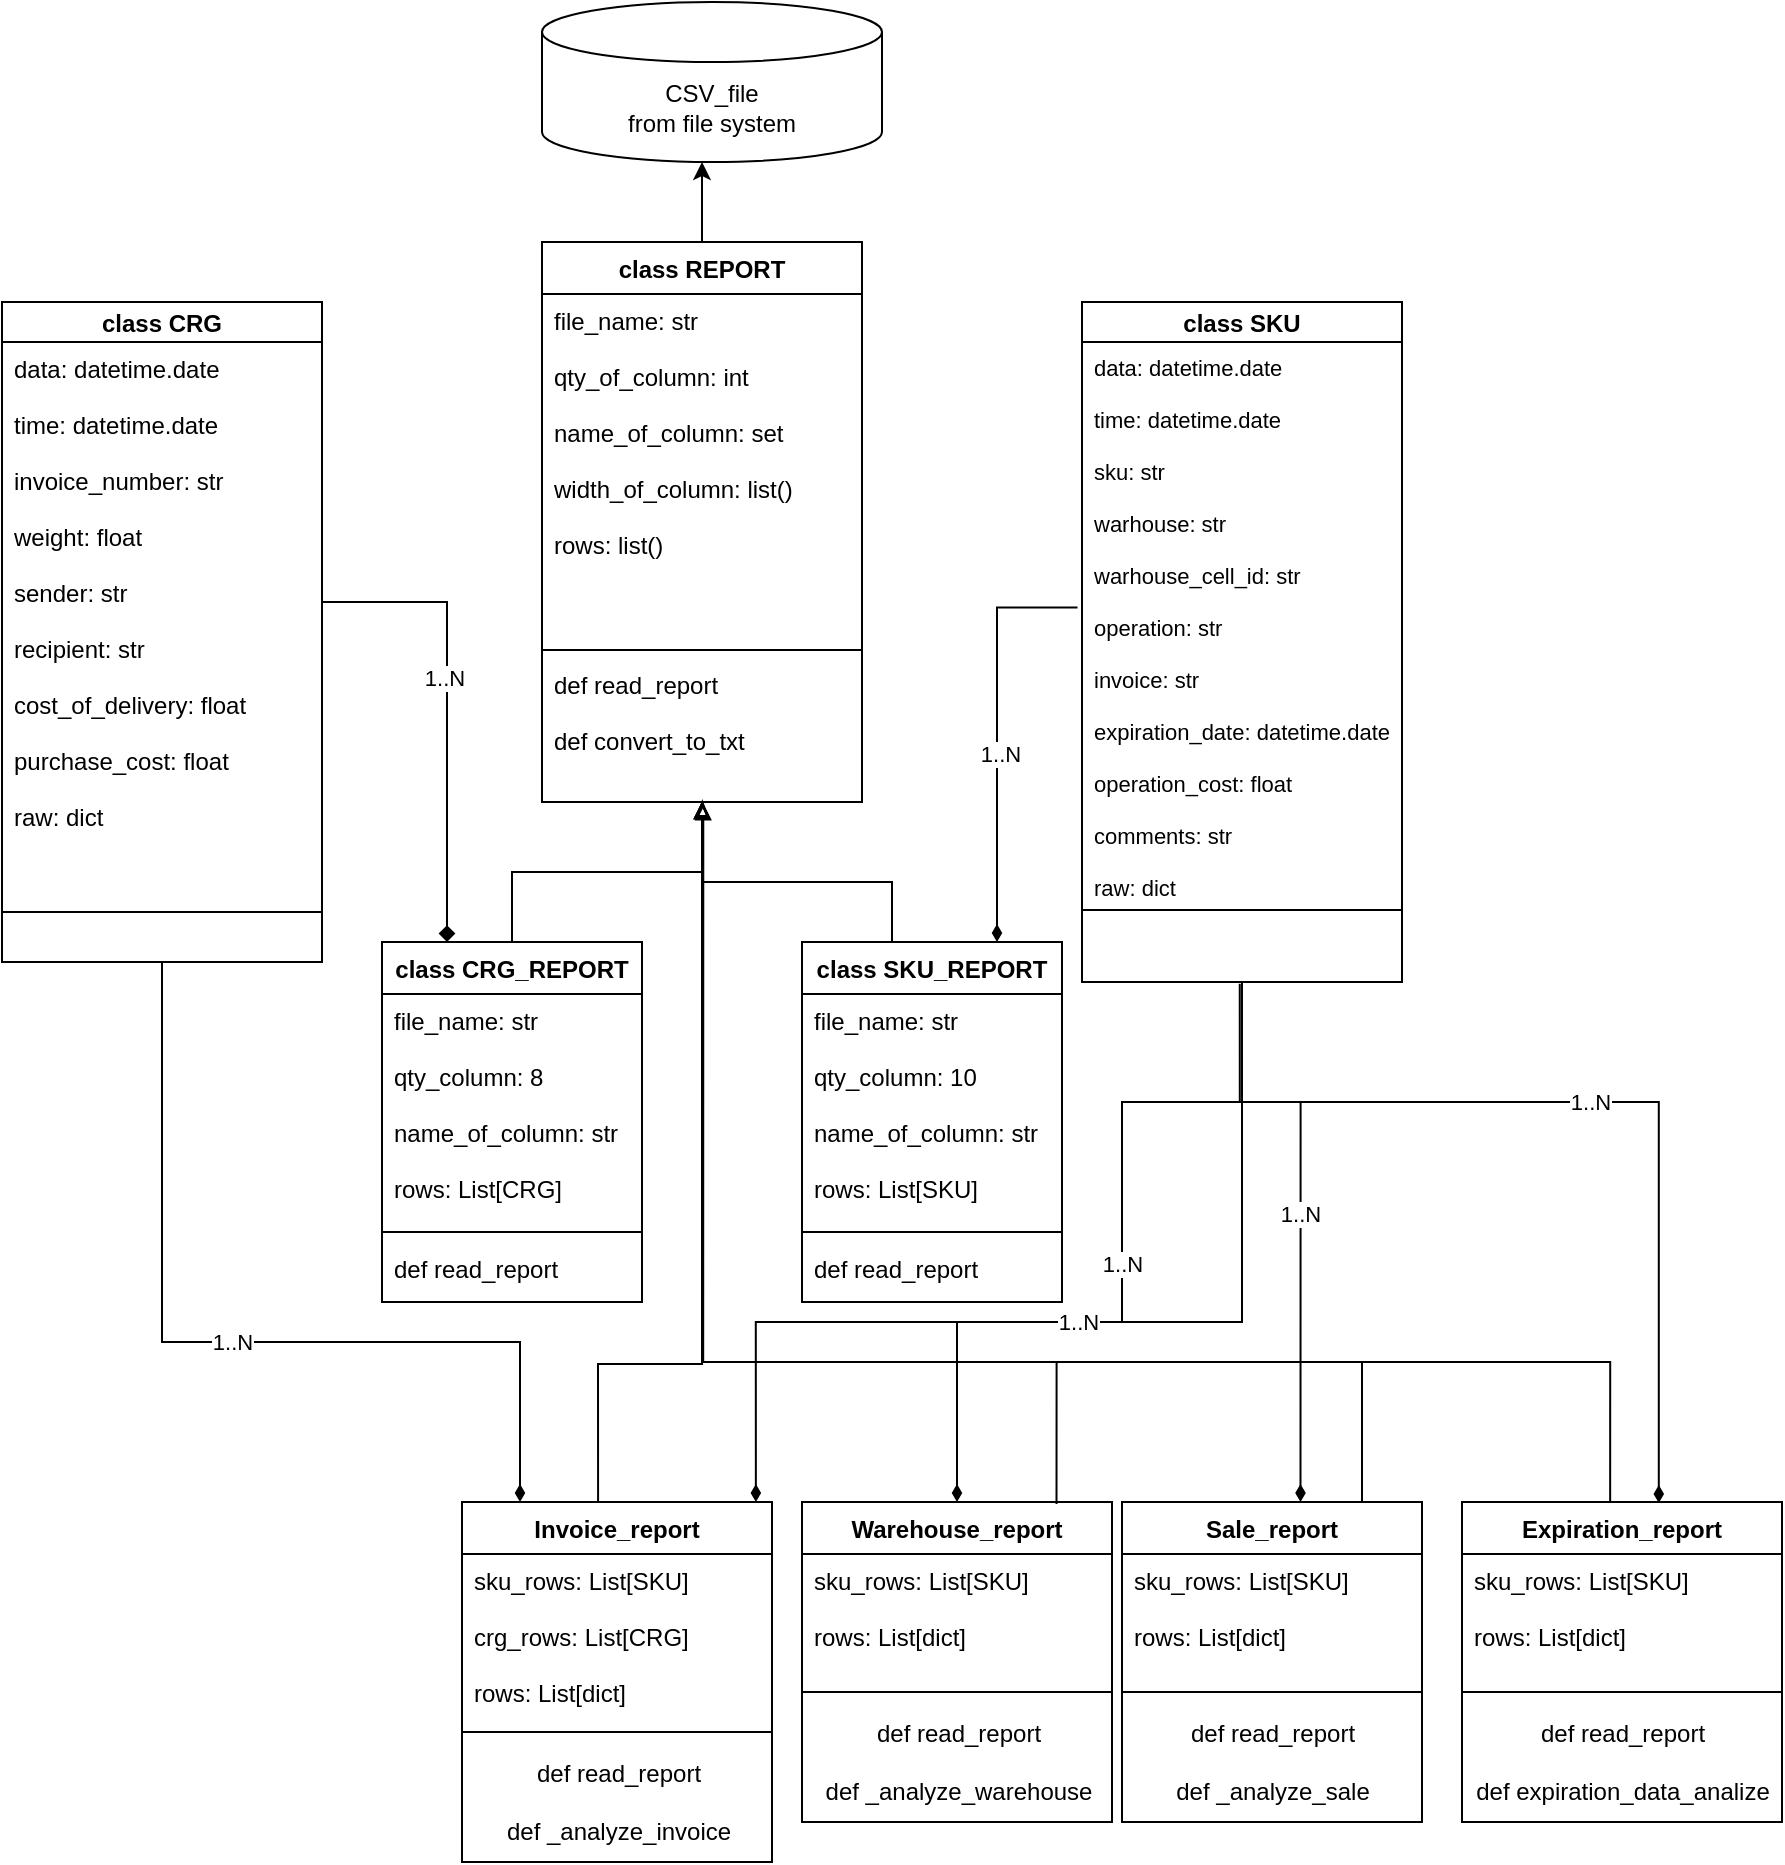 <mxfile version="21.2.8" type="device">
  <diagram name="Страница 1" id="DwSGsyGpDBdjHu7kA-wr">
    <mxGraphModel dx="2245" dy="820" grid="1" gridSize="10" guides="1" tooltips="1" connect="1" arrows="1" fold="1" page="1" pageScale="1" pageWidth="827" pageHeight="1169" math="0" shadow="0">
      <root>
        <mxCell id="0" />
        <mxCell id="1" parent="0" />
        <mxCell id="JAVgRRn6H34iv7eJ_fvY-1" value="class CRG" style="swimlane;fontStyle=1;align=center;verticalAlign=middle;childLayout=stackLayout;horizontal=1;startSize=20;horizontalStack=0;resizeParent=1;resizeParentMax=0;resizeLast=0;collapsible=1;marginBottom=0;spacing=2;" vertex="1" parent="1">
          <mxGeometry x="-80" y="720" width="160" height="330" as="geometry" />
        </mxCell>
        <mxCell id="JAVgRRn6H34iv7eJ_fvY-2" value="data: datetime.date&#xa;&#xa;time: datetime.date&#xa;&#xa;invoice_number: str&#xa;&#xa;weight: float&#xa;&#xa;sender: str&#xa;&#xa;recipient: str&#xa;&#xa;cost_of_delivery: float&#xa;&#xa;purchase_cost: float&#xa;&#xa;raw: dict" style="text;strokeColor=none;fillColor=none;align=left;verticalAlign=top;spacingLeft=4;spacingRight=4;overflow=hidden;rotatable=0;points=[[0,0.5],[1,0.5]];portConstraint=eastwest;" vertex="1" parent="JAVgRRn6H34iv7eJ_fvY-1">
          <mxGeometry y="20" width="160" height="260" as="geometry" />
        </mxCell>
        <mxCell id="JAVgRRn6H34iv7eJ_fvY-3" value="" style="line;strokeWidth=1;fillColor=none;align=left;verticalAlign=middle;spacingTop=-1;spacingLeft=3;spacingRight=3;rotatable=0;labelPosition=right;points=[];portConstraint=eastwest;strokeColor=inherit;" vertex="1" parent="JAVgRRn6H34iv7eJ_fvY-1">
          <mxGeometry y="280" width="160" height="50" as="geometry" />
        </mxCell>
        <mxCell id="JAVgRRn6H34iv7eJ_fvY-4" value="class SKU" style="swimlane;fontStyle=1;align=center;verticalAlign=middle;childLayout=stackLayout;horizontal=1;startSize=20;horizontalStack=0;resizeParent=1;resizeParentMax=0;resizeLast=0;collapsible=1;marginBottom=0;" vertex="1" parent="1">
          <mxGeometry x="460" y="720" width="160" height="340" as="geometry" />
        </mxCell>
        <mxCell id="JAVgRRn6H34iv7eJ_fvY-5" value="data: datetime.date&#xa;&#xa;time: datetime.date&#xa;&#xa;sku: str&#xa;&#xa;warhouse: str&#xa;&#xa;warhouse_cell_id: str&#xa;&#xa;operation: str&#xa;&#xa;invoice: str&#xa;&#xa;expiration_date: datetime.date&#xa;&#xa;operation_cost: float&#xa;&#xa;comments: str&#xa;&#xa;raw: dict" style="text;strokeColor=none;fillColor=none;align=left;verticalAlign=top;spacingLeft=4;spacingRight=4;overflow=hidden;rotatable=0;points=[[0,0.5],[1,0.5]];portConstraint=eastwest;fontSize=11;" vertex="1" parent="JAVgRRn6H34iv7eJ_fvY-4">
          <mxGeometry y="20" width="160" height="280" as="geometry" />
        </mxCell>
        <mxCell id="JAVgRRn6H34iv7eJ_fvY-6" value="" style="line;strokeWidth=1;fillColor=none;align=left;verticalAlign=middle;spacingTop=-1;spacingLeft=3;spacingRight=3;rotatable=0;labelPosition=right;points=[];portConstraint=eastwest;strokeColor=inherit;" vertex="1" parent="JAVgRRn6H34iv7eJ_fvY-4">
          <mxGeometry y="300" width="160" height="8" as="geometry" />
        </mxCell>
        <mxCell id="JAVgRRn6H34iv7eJ_fvY-7" value="&#xa;" style="text;strokeColor=none;fillColor=none;align=left;verticalAlign=top;spacingLeft=4;spacingRight=4;overflow=hidden;rotatable=0;points=[[0,0.5],[1,0.5]];portConstraint=eastwest;" vertex="1" parent="JAVgRRn6H34iv7eJ_fvY-4">
          <mxGeometry y="308" width="160" height="32" as="geometry" />
        </mxCell>
        <mxCell id="JAVgRRn6H34iv7eJ_fvY-8" style="edgeStyle=orthogonalEdgeStyle;rounded=0;orthogonalLoop=1;jettySize=auto;html=1;exitX=0.5;exitY=0;exitDx=0;exitDy=0;fontSize=12;" edge="1" parent="1" source="JAVgRRn6H34iv7eJ_fvY-11">
          <mxGeometry relative="1" as="geometry">
            <mxPoint x="270" y="650" as="targetPoint" />
          </mxGeometry>
        </mxCell>
        <mxCell id="JAVgRRn6H34iv7eJ_fvY-9" style="edgeStyle=orthogonalEdgeStyle;rounded=0;orthogonalLoop=1;jettySize=auto;html=1;entryX=0.5;entryY=0;entryDx=0;entryDy=0;fontSize=12;startArrow=block;startFill=0;endArrow=none;endFill=0;" edge="1" parent="1" source="JAVgRRn6H34iv7eJ_fvY-11" target="JAVgRRn6H34iv7eJ_fvY-19">
          <mxGeometry relative="1" as="geometry" />
        </mxCell>
        <mxCell id="JAVgRRn6H34iv7eJ_fvY-10" style="edgeStyle=orthogonalEdgeStyle;rounded=0;orthogonalLoop=1;jettySize=auto;html=1;fontSize=12;startArrow=block;startFill=0;endArrow=none;endFill=0;" edge="1" parent="1" source="JAVgRRn6H34iv7eJ_fvY-11" target="JAVgRRn6H34iv7eJ_fvY-23">
          <mxGeometry relative="1" as="geometry">
            <Array as="points">
              <mxPoint x="270" y="1010" />
              <mxPoint x="365" y="1010" />
            </Array>
          </mxGeometry>
        </mxCell>
        <mxCell id="JAVgRRn6H34iv7eJ_fvY-11" value="class REPORT" style="swimlane;fontStyle=1;align=center;verticalAlign=top;childLayout=stackLayout;horizontal=1;startSize=26;horizontalStack=0;resizeParent=1;resizeParentMax=0;resizeLast=0;collapsible=1;marginBottom=0;fontSize=12;" vertex="1" parent="1">
          <mxGeometry x="190" y="690" width="160" height="280" as="geometry" />
        </mxCell>
        <mxCell id="JAVgRRn6H34iv7eJ_fvY-12" value="file_name: str&#xa;&#xa;qty_of_column: int&#xa;&#xa;name_of_column: set&#xa;&#xa;width_of_column: list()&#xa;&#xa;rows: list()" style="text;strokeColor=none;fillColor=none;align=left;verticalAlign=top;spacingLeft=4;spacingRight=4;overflow=hidden;rotatable=0;points=[[0,0.5],[1,0.5]];portConstraint=eastwest;fontSize=12;" vertex="1" parent="JAVgRRn6H34iv7eJ_fvY-11">
          <mxGeometry y="26" width="160" height="174" as="geometry" />
        </mxCell>
        <mxCell id="JAVgRRn6H34iv7eJ_fvY-13" value="" style="line;strokeWidth=1;fillColor=none;align=left;verticalAlign=middle;spacingTop=-1;spacingLeft=3;spacingRight=3;rotatable=0;labelPosition=right;points=[];portConstraint=eastwest;strokeColor=inherit;fontSize=12;" vertex="1" parent="JAVgRRn6H34iv7eJ_fvY-11">
          <mxGeometry y="200" width="160" height="8" as="geometry" />
        </mxCell>
        <mxCell id="JAVgRRn6H34iv7eJ_fvY-14" value="def read_report&#xa;&#xa;def convert_to_txt" style="text;strokeColor=none;fillColor=none;align=left;verticalAlign=top;spacingLeft=4;spacingRight=4;overflow=hidden;rotatable=0;points=[[0,0.5],[1,0.5]];portConstraint=eastwest;fontSize=12;" vertex="1" parent="JAVgRRn6H34iv7eJ_fvY-11">
          <mxGeometry y="208" width="160" height="72" as="geometry" />
        </mxCell>
        <mxCell id="JAVgRRn6H34iv7eJ_fvY-15" style="edgeStyle=orthogonalEdgeStyle;rounded=0;orthogonalLoop=1;jettySize=auto;html=1;fontSize=12;startArrow=diamond;startFill=1;endArrow=none;endFill=0;exitX=0.25;exitY=0;exitDx=0;exitDy=0;" edge="1" parent="1" source="JAVgRRn6H34iv7eJ_fvY-19" target="JAVgRRn6H34iv7eJ_fvY-2">
          <mxGeometry relative="1" as="geometry" />
        </mxCell>
        <mxCell id="JAVgRRn6H34iv7eJ_fvY-16" value="1..N" style="edgeLabel;html=1;align=center;verticalAlign=middle;resizable=0;points=[];" vertex="1" connectable="0" parent="JAVgRRn6H34iv7eJ_fvY-15">
          <mxGeometry x="0.14" y="2" relative="1" as="geometry">
            <mxPoint as="offset" />
          </mxGeometry>
        </mxCell>
        <mxCell id="JAVgRRn6H34iv7eJ_fvY-17" style="edgeStyle=orthogonalEdgeStyle;rounded=0;orthogonalLoop=1;jettySize=auto;html=1;entryX=-0.014;entryY=0.474;entryDx=0;entryDy=0;entryPerimeter=0;fontSize=12;startArrow=diamondThin;startFill=1;endArrow=none;endFill=0;exitX=0.75;exitY=0;exitDx=0;exitDy=0;" edge="1" parent="1" source="JAVgRRn6H34iv7eJ_fvY-23" target="JAVgRRn6H34iv7eJ_fvY-5">
          <mxGeometry relative="1" as="geometry" />
        </mxCell>
        <mxCell id="JAVgRRn6H34iv7eJ_fvY-18" value="1..N" style="edgeLabel;html=1;align=center;verticalAlign=middle;resizable=0;points=[];" vertex="1" connectable="0" parent="JAVgRRn6H34iv7eJ_fvY-17">
          <mxGeometry x="-0.09" relative="1" as="geometry">
            <mxPoint x="1" as="offset" />
          </mxGeometry>
        </mxCell>
        <mxCell id="JAVgRRn6H34iv7eJ_fvY-19" value="class CRG_REPORT" style="swimlane;fontStyle=1;align=center;verticalAlign=top;childLayout=stackLayout;horizontal=1;startSize=26;horizontalStack=0;resizeParent=1;resizeParentMax=0;resizeLast=0;collapsible=1;marginBottom=0;fontSize=12;" vertex="1" parent="1">
          <mxGeometry x="110" y="1040" width="130" height="180" as="geometry" />
        </mxCell>
        <mxCell id="JAVgRRn6H34iv7eJ_fvY-20" value="file_name: str&#xa;&#xa;qty_column: 8&#xa;&#xa;name_of_column: str&#xa;&#xa;rows: List[CRG]&#xa;&#xa;" style="text;strokeColor=none;fillColor=none;align=left;verticalAlign=top;spacingLeft=4;spacingRight=4;overflow=hidden;rotatable=0;points=[[0,0.5],[1,0.5]];portConstraint=eastwest;fontSize=12;" vertex="1" parent="JAVgRRn6H34iv7eJ_fvY-19">
          <mxGeometry y="26" width="130" height="114" as="geometry" />
        </mxCell>
        <mxCell id="JAVgRRn6H34iv7eJ_fvY-21" value="" style="line;strokeWidth=1;fillColor=none;align=left;verticalAlign=middle;spacingTop=-1;spacingLeft=3;spacingRight=3;rotatable=0;labelPosition=right;points=[];portConstraint=eastwest;strokeColor=inherit;fontSize=12;" vertex="1" parent="JAVgRRn6H34iv7eJ_fvY-19">
          <mxGeometry y="140" width="130" height="10" as="geometry" />
        </mxCell>
        <mxCell id="JAVgRRn6H34iv7eJ_fvY-22" value="def read_report&#xa;" style="text;strokeColor=none;fillColor=none;align=left;verticalAlign=top;spacingLeft=4;spacingRight=4;overflow=hidden;rotatable=0;points=[[0,0.5],[1,0.5]];portConstraint=eastwest;fontSize=12;" vertex="1" parent="JAVgRRn6H34iv7eJ_fvY-19">
          <mxGeometry y="150" width="130" height="30" as="geometry" />
        </mxCell>
        <mxCell id="JAVgRRn6H34iv7eJ_fvY-23" value="class SKU_REPORT" style="swimlane;fontStyle=1;align=center;verticalAlign=top;childLayout=stackLayout;horizontal=1;startSize=26;horizontalStack=0;resizeParent=1;resizeParentMax=0;resizeLast=0;collapsible=1;marginBottom=0;fontSize=12;" vertex="1" parent="1">
          <mxGeometry x="320" y="1040" width="130" height="180" as="geometry" />
        </mxCell>
        <mxCell id="JAVgRRn6H34iv7eJ_fvY-24" value="file_name: str&#xa;&#xa;qty_column: 10&#xa;&#xa;name_of_column: str&#xa;&#xa;rows: List[SKU]&#xa;&#xa;" style="text;strokeColor=none;fillColor=none;align=left;verticalAlign=top;spacingLeft=4;spacingRight=4;overflow=hidden;rotatable=0;points=[[0,0.5],[1,0.5]];portConstraint=eastwest;fontSize=12;" vertex="1" parent="JAVgRRn6H34iv7eJ_fvY-23">
          <mxGeometry y="26" width="130" height="114" as="geometry" />
        </mxCell>
        <mxCell id="JAVgRRn6H34iv7eJ_fvY-25" value="" style="line;strokeWidth=1;fillColor=none;align=left;verticalAlign=middle;spacingTop=-1;spacingLeft=3;spacingRight=3;rotatable=0;labelPosition=right;points=[];portConstraint=eastwest;strokeColor=inherit;fontSize=12;" vertex="1" parent="JAVgRRn6H34iv7eJ_fvY-23">
          <mxGeometry y="140" width="130" height="10" as="geometry" />
        </mxCell>
        <mxCell id="JAVgRRn6H34iv7eJ_fvY-26" value="def read_report&#xa;" style="text;strokeColor=none;fillColor=none;align=left;verticalAlign=top;spacingLeft=4;spacingRight=4;overflow=hidden;rotatable=0;points=[[0,0.5],[1,0.5]];portConstraint=eastwest;fontSize=12;" vertex="1" parent="JAVgRRn6H34iv7eJ_fvY-23">
          <mxGeometry y="150" width="130" height="30" as="geometry" />
        </mxCell>
        <mxCell id="JAVgRRn6H34iv7eJ_fvY-27" value="1..N" style="edgeStyle=orthogonalEdgeStyle;rounded=0;orthogonalLoop=1;jettySize=auto;html=1;endArrow=none;endFill=0;startArrow=diamondThin;startFill=1;exitX=0.615;exitY=0.003;exitDx=0;exitDy=0;exitPerimeter=0;entryX=0.493;entryY=1.028;entryDx=0;entryDy=0;entryPerimeter=0;" edge="1" parent="1" source="JAVgRRn6H34iv7eJ_fvY-42" target="JAVgRRn6H34iv7eJ_fvY-7">
          <mxGeometry relative="1" as="geometry">
            <mxPoint x="596" y="990" as="targetPoint" />
            <Array as="points">
              <mxPoint x="748" y="1120" />
              <mxPoint x="539" y="1120" />
            </Array>
            <mxPoint x="747.52" y="1318.57" as="sourcePoint" />
          </mxGeometry>
        </mxCell>
        <mxCell id="JAVgRRn6H34iv7eJ_fvY-28" style="edgeStyle=orthogonalEdgeStyle;rounded=0;orthogonalLoop=1;jettySize=auto;html=1;startArrow=none;startFill=0;endArrow=blockThin;endFill=0;entryX=0.501;entryY=0.985;entryDx=0;entryDy=0;entryPerimeter=0;exitX=0.463;exitY=0.007;exitDx=0;exitDy=0;exitPerimeter=0;" edge="1" parent="1" source="JAVgRRn6H34iv7eJ_fvY-42" target="JAVgRRn6H34iv7eJ_fvY-14">
          <mxGeometry relative="1" as="geometry">
            <mxPoint x="270" y="840" as="targetPoint" />
            <mxPoint x="725.034" y="1320.0" as="sourcePoint" />
            <Array as="points">
              <mxPoint x="724" y="1250" />
              <mxPoint x="270" y="1250" />
            </Array>
          </mxGeometry>
        </mxCell>
        <mxCell id="JAVgRRn6H34iv7eJ_fvY-29" value="" style="edgeStyle=orthogonalEdgeStyle;rounded=0;orthogonalLoop=1;jettySize=auto;html=1;startArrow=none;startFill=0;endArrow=block;endFill=0;exitX=0.5;exitY=0;exitDx=0;exitDy=0;entryX=0.504;entryY=1.008;entryDx=0;entryDy=0;entryPerimeter=0;" edge="1" parent="1" source="JAVgRRn6H34iv7eJ_fvY-30" target="JAVgRRn6H34iv7eJ_fvY-14">
          <mxGeometry relative="1" as="geometry">
            <mxPoint x="250" y="1193" as="sourcePoint" />
            <mxPoint x="270" y="960" as="targetPoint" />
            <Array as="points">
              <mxPoint x="600" y="1320" />
              <mxPoint x="600" y="1250" />
              <mxPoint x="271" y="1250" />
            </Array>
          </mxGeometry>
        </mxCell>
        <mxCell id="JAVgRRn6H34iv7eJ_fvY-30" value="Sale_report" style="swimlane;fontStyle=1;align=center;verticalAlign=top;childLayout=stackLayout;horizontal=1;startSize=26;horizontalStack=0;resizeParent=1;resizeParentMax=0;resizeLast=0;collapsible=1;marginBottom=0;fontSize=12;" vertex="1" parent="1">
          <mxGeometry x="480" y="1320" width="150" height="160" as="geometry" />
        </mxCell>
        <mxCell id="JAVgRRn6H34iv7eJ_fvY-31" value="sku_rows: List[SKU]&#xa;&#xa;rows: List[dict]&#xa;" style="text;strokeColor=none;fillColor=none;align=left;verticalAlign=top;spacingLeft=4;spacingRight=4;overflow=hidden;rotatable=0;points=[[0,0.5],[1,0.5]];portConstraint=eastwest;fontSize=12;" vertex="1" parent="JAVgRRn6H34iv7eJ_fvY-30">
          <mxGeometry y="26" width="150" height="64" as="geometry" />
        </mxCell>
        <mxCell id="JAVgRRn6H34iv7eJ_fvY-32" value="" style="line;strokeWidth=1;fillColor=none;align=left;verticalAlign=middle;spacingTop=-1;spacingLeft=3;spacingRight=3;rotatable=0;labelPosition=right;points=[];portConstraint=eastwest;strokeColor=inherit;fontSize=12;" vertex="1" parent="JAVgRRn6H34iv7eJ_fvY-30">
          <mxGeometry y="90" width="150" height="10" as="geometry" />
        </mxCell>
        <mxCell id="JAVgRRn6H34iv7eJ_fvY-33" value="def read_report&lt;br&gt;&lt;br&gt;def _analyze_sale" style="text;html=1;align=center;verticalAlign=middle;resizable=0;points=[];autosize=1;strokeColor=none;fillColor=none;" vertex="1" parent="JAVgRRn6H34iv7eJ_fvY-30">
          <mxGeometry y="100" width="150" height="60" as="geometry" />
        </mxCell>
        <mxCell id="JAVgRRn6H34iv7eJ_fvY-34" value="1..N" style="edgeStyle=orthogonalEdgeStyle;rounded=0;orthogonalLoop=1;jettySize=auto;html=1;endArrow=none;endFill=0;startArrow=diamondThin;startFill=1;exitX=0.595;exitY=0;exitDx=0;exitDy=0;exitPerimeter=0;entryX=0.5;entryY=1;entryDx=0;entryDy=0;entryPerimeter=0;" edge="1" parent="1" source="JAVgRRn6H34iv7eJ_fvY-30" target="JAVgRRn6H34iv7eJ_fvY-7">
          <mxGeometry relative="1" as="geometry">
            <mxPoint x="690.8" y="1087.91" as="sourcePoint" />
            <mxPoint x="550" y="960" as="targetPoint" />
            <Array as="points">
              <mxPoint x="569" y="1120" />
              <mxPoint x="540" y="1120" />
            </Array>
          </mxGeometry>
        </mxCell>
        <mxCell id="JAVgRRn6H34iv7eJ_fvY-35" value="CSV_file&lt;br&gt;from file system" style="shape=cylinder3;whiteSpace=wrap;html=1;boundedLbl=1;backgroundOutline=1;size=15;" vertex="1" parent="1">
          <mxGeometry x="190" y="570" width="170" height="80" as="geometry" />
        </mxCell>
        <mxCell id="JAVgRRn6H34iv7eJ_fvY-36" value="Warehouse_report" style="swimlane;fontStyle=1;align=center;verticalAlign=top;childLayout=stackLayout;horizontal=1;startSize=26;horizontalStack=0;resizeParent=1;resizeParentMax=0;resizeLast=0;collapsible=1;marginBottom=0;fontSize=12;" vertex="1" parent="1">
          <mxGeometry x="320" y="1320" width="155" height="160" as="geometry" />
        </mxCell>
        <mxCell id="JAVgRRn6H34iv7eJ_fvY-37" value="sku_rows: List[SKU]&#xa;&#xa;rows: List[dict]&#xa;" style="text;strokeColor=none;fillColor=none;align=left;verticalAlign=top;spacingLeft=4;spacingRight=4;overflow=hidden;rotatable=0;points=[[0,0.5],[1,0.5]];portConstraint=eastwest;fontSize=12;" vertex="1" parent="JAVgRRn6H34iv7eJ_fvY-36">
          <mxGeometry y="26" width="155" height="64" as="geometry" />
        </mxCell>
        <mxCell id="JAVgRRn6H34iv7eJ_fvY-38" value="" style="line;strokeWidth=1;fillColor=none;align=left;verticalAlign=middle;spacingTop=-1;spacingLeft=3;spacingRight=3;rotatable=0;labelPosition=right;points=[];portConstraint=eastwest;strokeColor=inherit;fontSize=12;" vertex="1" parent="JAVgRRn6H34iv7eJ_fvY-36">
          <mxGeometry y="90" width="155" height="10" as="geometry" />
        </mxCell>
        <mxCell id="JAVgRRn6H34iv7eJ_fvY-39" value="def read_report&lt;br&gt;&lt;br&gt;def _analyze_warehouse" style="text;html=1;align=center;verticalAlign=middle;resizable=0;points=[];autosize=1;strokeColor=none;fillColor=none;" vertex="1" parent="JAVgRRn6H34iv7eJ_fvY-36">
          <mxGeometry y="100" width="155" height="60" as="geometry" />
        </mxCell>
        <mxCell id="JAVgRRn6H34iv7eJ_fvY-40" value="1..N" style="edgeStyle=orthogonalEdgeStyle;rounded=0;orthogonalLoop=1;jettySize=auto;html=1;endArrow=none;endFill=0;startArrow=diamondThin;startFill=1;exitX=0.5;exitY=0;exitDx=0;exitDy=0;" edge="1" parent="1" source="JAVgRRn6H34iv7eJ_fvY-36" target="JAVgRRn6H34iv7eJ_fvY-7">
          <mxGeometry relative="1" as="geometry">
            <mxPoint x="579.25" y="1330" as="sourcePoint" />
            <mxPoint x="550" y="1070.0" as="targetPoint" />
            <Array as="points">
              <mxPoint x="398" y="1230" />
              <mxPoint x="480" y="1230" />
              <mxPoint x="480" y="1120" />
              <mxPoint x="540" y="1120" />
            </Array>
          </mxGeometry>
        </mxCell>
        <mxCell id="JAVgRRn6H34iv7eJ_fvY-41" value="" style="edgeStyle=orthogonalEdgeStyle;rounded=0;orthogonalLoop=1;jettySize=auto;html=1;startArrow=none;startFill=0;endArrow=block;endFill=0;exitX=0.821;exitY=0.006;exitDx=0;exitDy=0;exitPerimeter=0;" edge="1" parent="1" source="JAVgRRn6H34iv7eJ_fvY-36" target="JAVgRRn6H34iv7eJ_fvY-14">
          <mxGeometry relative="1" as="geometry">
            <mxPoint x="565" y="1330" as="sourcePoint" />
            <mxPoint x="280.64" y="980.576" as="targetPoint" />
            <Array as="points">
              <mxPoint x="447" y="1250" />
              <mxPoint x="270" y="1250" />
            </Array>
          </mxGeometry>
        </mxCell>
        <mxCell id="JAVgRRn6H34iv7eJ_fvY-42" value="Expiration_report" style="swimlane;fontStyle=1;align=center;verticalAlign=top;childLayout=stackLayout;horizontal=1;startSize=26;horizontalStack=0;resizeParent=1;resizeParentMax=0;resizeLast=0;collapsible=1;marginBottom=0;fontSize=12;" vertex="1" parent="1">
          <mxGeometry x="650" y="1320" width="160" height="160" as="geometry" />
        </mxCell>
        <mxCell id="JAVgRRn6H34iv7eJ_fvY-43" value="sku_rows: List[SKU]&#xa;&#xa;rows: List[dict]&#xa;" style="text;strokeColor=none;fillColor=none;align=left;verticalAlign=top;spacingLeft=4;spacingRight=4;overflow=hidden;rotatable=0;points=[[0,0.5],[1,0.5]];portConstraint=eastwest;fontSize=12;" vertex="1" parent="JAVgRRn6H34iv7eJ_fvY-42">
          <mxGeometry y="26" width="160" height="64" as="geometry" />
        </mxCell>
        <mxCell id="JAVgRRn6H34iv7eJ_fvY-44" value="" style="line;strokeWidth=1;fillColor=none;align=left;verticalAlign=middle;spacingTop=-1;spacingLeft=3;spacingRight=3;rotatable=0;labelPosition=right;points=[];portConstraint=eastwest;strokeColor=inherit;fontSize=12;" vertex="1" parent="JAVgRRn6H34iv7eJ_fvY-42">
          <mxGeometry y="90" width="160" height="10" as="geometry" />
        </mxCell>
        <mxCell id="JAVgRRn6H34iv7eJ_fvY-45" value="def read_report&lt;br&gt;&lt;br&gt;def expiration_data_analize" style="text;html=1;align=center;verticalAlign=middle;resizable=0;points=[];autosize=1;strokeColor=none;fillColor=none;" vertex="1" parent="JAVgRRn6H34iv7eJ_fvY-42">
          <mxGeometry y="100" width="160" height="60" as="geometry" />
        </mxCell>
        <mxCell id="JAVgRRn6H34iv7eJ_fvY-50" value="" style="edgeStyle=orthogonalEdgeStyle;rounded=0;orthogonalLoop=1;jettySize=auto;html=1;endArrow=none;endFill=0;startArrow=block;startFill=0;entryX=0.439;entryY=0.003;entryDx=0;entryDy=0;entryPerimeter=0;" edge="1" parent="1" target="JAVgRRn6H34iv7eJ_fvY-46">
          <mxGeometry relative="1" as="geometry">
            <mxPoint x="270" y="970" as="sourcePoint" />
            <mxPoint x="262.5" y="970" as="targetPoint" />
            <Array as="points">
              <mxPoint x="270" y="1251" />
              <mxPoint x="218" y="1251" />
            </Array>
          </mxGeometry>
        </mxCell>
        <mxCell id="JAVgRRn6H34iv7eJ_fvY-46" value="Invoice_report" style="swimlane;fontStyle=1;align=center;verticalAlign=top;childLayout=stackLayout;horizontal=1;startSize=26;horizontalStack=0;resizeParent=1;resizeParentMax=0;resizeLast=0;collapsible=1;marginBottom=0;fontSize=12;" vertex="1" parent="1">
          <mxGeometry x="150" y="1320" width="155" height="180" as="geometry" />
        </mxCell>
        <mxCell id="JAVgRRn6H34iv7eJ_fvY-47" value="sku_rows: List[SKU]&#xa;&#xa;crg_rows: List[CRG]&#xa;&#xa;rows: List[dict]&#xa;" style="text;strokeColor=none;fillColor=none;align=left;verticalAlign=top;spacingLeft=4;spacingRight=4;overflow=hidden;rotatable=0;points=[[0,0.5],[1,0.5]];portConstraint=eastwest;fontSize=12;" vertex="1" parent="JAVgRRn6H34iv7eJ_fvY-46">
          <mxGeometry y="26" width="155" height="84" as="geometry" />
        </mxCell>
        <mxCell id="JAVgRRn6H34iv7eJ_fvY-48" value="" style="line;strokeWidth=1;fillColor=none;align=left;verticalAlign=middle;spacingTop=-1;spacingLeft=3;spacingRight=3;rotatable=0;labelPosition=right;points=[];portConstraint=eastwest;strokeColor=inherit;fontSize=12;" vertex="1" parent="JAVgRRn6H34iv7eJ_fvY-46">
          <mxGeometry y="110" width="155" height="10" as="geometry" />
        </mxCell>
        <mxCell id="JAVgRRn6H34iv7eJ_fvY-49" value="def read_report&lt;br&gt;&lt;br&gt;def _analyze_invoice" style="text;html=1;align=center;verticalAlign=middle;resizable=0;points=[];autosize=1;strokeColor=none;fillColor=none;" vertex="1" parent="JAVgRRn6H34iv7eJ_fvY-46">
          <mxGeometry y="120" width="155" height="60" as="geometry" />
        </mxCell>
        <mxCell id="JAVgRRn6H34iv7eJ_fvY-52" value="1..N" style="edgeStyle=orthogonalEdgeStyle;rounded=0;orthogonalLoop=1;jettySize=auto;html=1;endArrow=none;endFill=0;startArrow=diamondThin;startFill=1;exitX=0.948;exitY=0;exitDx=0;exitDy=0;exitPerimeter=0;" edge="1" parent="1" source="JAVgRRn6H34iv7eJ_fvY-46">
          <mxGeometry relative="1" as="geometry">
            <mxPoint x="408" y="1330" as="sourcePoint" />
            <mxPoint x="540" y="1060" as="targetPoint" />
            <Array as="points">
              <mxPoint x="297" y="1230" />
              <mxPoint x="540" y="1230" />
            </Array>
          </mxGeometry>
        </mxCell>
        <mxCell id="JAVgRRn6H34iv7eJ_fvY-53" value="1..N" style="edgeStyle=orthogonalEdgeStyle;rounded=0;orthogonalLoop=1;jettySize=auto;html=1;endArrow=none;endFill=0;startArrow=diamondThin;startFill=1;entryX=0.5;entryY=1;entryDx=0;entryDy=0;" edge="1" parent="1" source="JAVgRRn6H34iv7eJ_fvY-46" target="JAVgRRn6H34iv7eJ_fvY-1">
          <mxGeometry relative="1" as="geometry">
            <mxPoint x="307" y="1330" as="sourcePoint" />
            <mxPoint x="550" y="1070" as="targetPoint" />
            <Array as="points">
              <mxPoint x="179" y="1240" />
              <mxPoint y="1240" />
            </Array>
          </mxGeometry>
        </mxCell>
      </root>
    </mxGraphModel>
  </diagram>
</mxfile>

